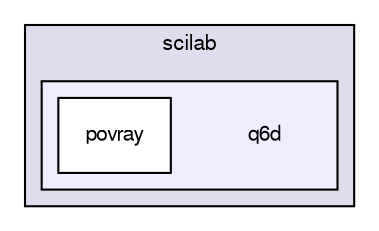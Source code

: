 digraph "sw/simulator/scilab/q6d" {
  compound=true
  node [ fontsize="10", fontname="FreeSans"];
  edge [ labelfontsize="10", labelfontname="FreeSans"];
  subgraph clusterdir_9b50faa2039ae9ccae9ddbe6b59ad063 {
    graph [ bgcolor="#ddddee", pencolor="black", label="scilab" fontname="FreeSans", fontsize="10", URL="dir_9b50faa2039ae9ccae9ddbe6b59ad063.html"]
  subgraph clusterdir_6ee2b2f683e80bc4c6840be26da47ac3 {
    graph [ bgcolor="#eeeeff", pencolor="black", label="" URL="dir_6ee2b2f683e80bc4c6840be26da47ac3.html"];
    dir_6ee2b2f683e80bc4c6840be26da47ac3 [shape=plaintext label="q6d"];
    dir_86d8830df85fc4acaa312ec0bef20fa0 [shape=box label="povray" color="black" fillcolor="white" style="filled" URL="dir_86d8830df85fc4acaa312ec0bef20fa0.html"];
  }
  }
}
